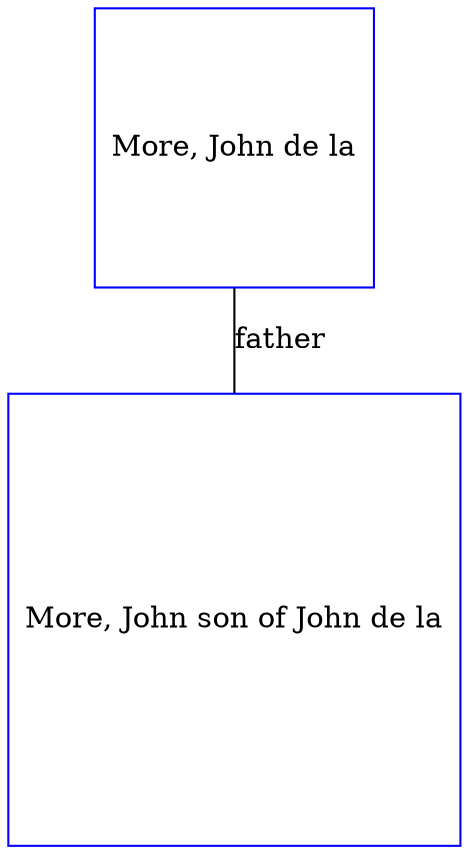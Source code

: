 digraph D {
    edge [dir=none];    node [shape=box];    "009948"   [label="More, John de la", shape=box, regular=1, color="blue"] ;
"009946"   [label="More, John son of John de la", shape=box, regular=1, color="blue"] ;
009948->009946 [label="father",arrowsize=0.0]; 
}